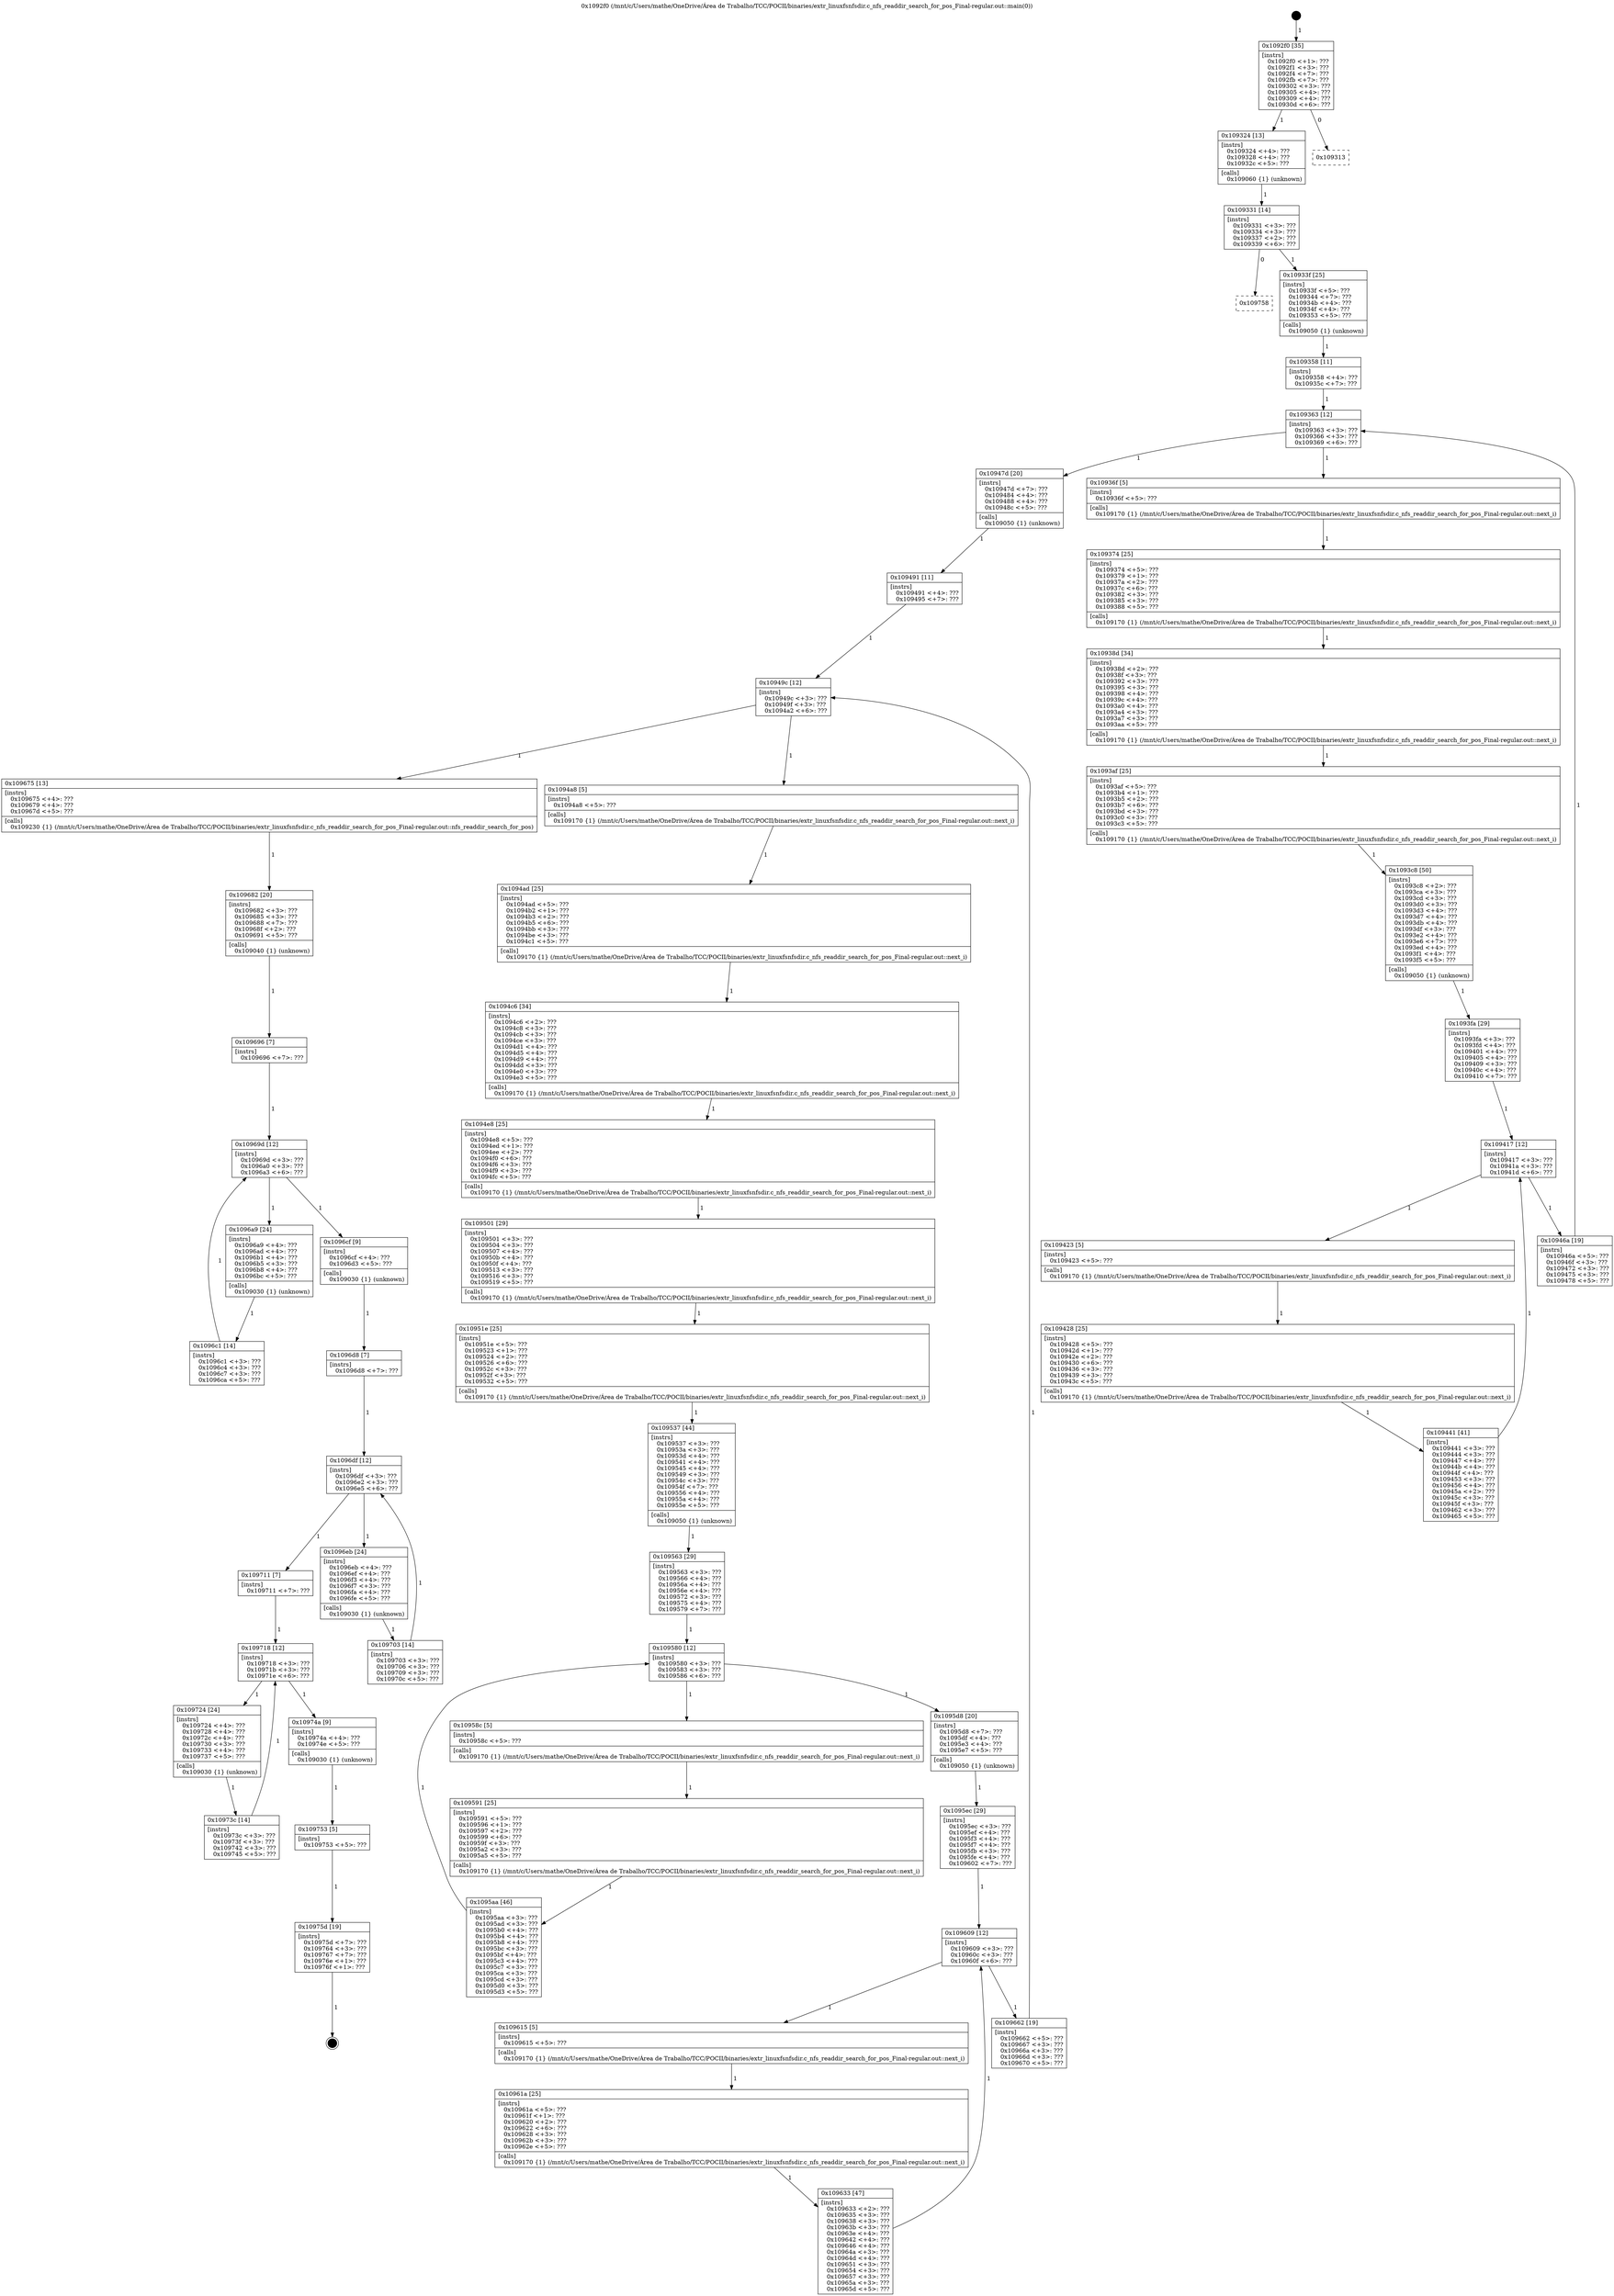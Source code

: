 digraph "0x1092f0" {
  label = "0x1092f0 (/mnt/c/Users/mathe/OneDrive/Área de Trabalho/TCC/POCII/binaries/extr_linuxfsnfsdir.c_nfs_readdir_search_for_pos_Final-regular.out::main(0))"
  labelloc = "t"
  node[shape=record]

  Entry [label="",width=0.3,height=0.3,shape=circle,fillcolor=black,style=filled]
  "0x1092f0" [label="{
     0x1092f0 [35]\l
     | [instrs]\l
     &nbsp;&nbsp;0x1092f0 \<+1\>: ???\l
     &nbsp;&nbsp;0x1092f1 \<+3\>: ???\l
     &nbsp;&nbsp;0x1092f4 \<+7\>: ???\l
     &nbsp;&nbsp;0x1092fb \<+7\>: ???\l
     &nbsp;&nbsp;0x109302 \<+3\>: ???\l
     &nbsp;&nbsp;0x109305 \<+4\>: ???\l
     &nbsp;&nbsp;0x109309 \<+4\>: ???\l
     &nbsp;&nbsp;0x10930d \<+6\>: ???\l
  }"]
  "0x109324" [label="{
     0x109324 [13]\l
     | [instrs]\l
     &nbsp;&nbsp;0x109324 \<+4\>: ???\l
     &nbsp;&nbsp;0x109328 \<+4\>: ???\l
     &nbsp;&nbsp;0x10932c \<+5\>: ???\l
     | [calls]\l
     &nbsp;&nbsp;0x109060 \{1\} (unknown)\l
  }"]
  "0x109313" [label="{
     0x109313\l
  }", style=dashed]
  "0x109331" [label="{
     0x109331 [14]\l
     | [instrs]\l
     &nbsp;&nbsp;0x109331 \<+3\>: ???\l
     &nbsp;&nbsp;0x109334 \<+3\>: ???\l
     &nbsp;&nbsp;0x109337 \<+2\>: ???\l
     &nbsp;&nbsp;0x109339 \<+6\>: ???\l
  }"]
  "0x109758" [label="{
     0x109758\l
  }", style=dashed]
  "0x10933f" [label="{
     0x10933f [25]\l
     | [instrs]\l
     &nbsp;&nbsp;0x10933f \<+5\>: ???\l
     &nbsp;&nbsp;0x109344 \<+7\>: ???\l
     &nbsp;&nbsp;0x10934b \<+4\>: ???\l
     &nbsp;&nbsp;0x10934f \<+4\>: ???\l
     &nbsp;&nbsp;0x109353 \<+5\>: ???\l
     | [calls]\l
     &nbsp;&nbsp;0x109050 \{1\} (unknown)\l
  }"]
  Exit [label="",width=0.3,height=0.3,shape=circle,fillcolor=black,style=filled,peripheries=2]
  "0x109363" [label="{
     0x109363 [12]\l
     | [instrs]\l
     &nbsp;&nbsp;0x109363 \<+3\>: ???\l
     &nbsp;&nbsp;0x109366 \<+3\>: ???\l
     &nbsp;&nbsp;0x109369 \<+6\>: ???\l
  }"]
  "0x10947d" [label="{
     0x10947d [20]\l
     | [instrs]\l
     &nbsp;&nbsp;0x10947d \<+7\>: ???\l
     &nbsp;&nbsp;0x109484 \<+4\>: ???\l
     &nbsp;&nbsp;0x109488 \<+4\>: ???\l
     &nbsp;&nbsp;0x10948c \<+5\>: ???\l
     | [calls]\l
     &nbsp;&nbsp;0x109050 \{1\} (unknown)\l
  }"]
  "0x10936f" [label="{
     0x10936f [5]\l
     | [instrs]\l
     &nbsp;&nbsp;0x10936f \<+5\>: ???\l
     | [calls]\l
     &nbsp;&nbsp;0x109170 \{1\} (/mnt/c/Users/mathe/OneDrive/Área de Trabalho/TCC/POCII/binaries/extr_linuxfsnfsdir.c_nfs_readdir_search_for_pos_Final-regular.out::next_i)\l
  }"]
  "0x109374" [label="{
     0x109374 [25]\l
     | [instrs]\l
     &nbsp;&nbsp;0x109374 \<+5\>: ???\l
     &nbsp;&nbsp;0x109379 \<+1\>: ???\l
     &nbsp;&nbsp;0x10937a \<+2\>: ???\l
     &nbsp;&nbsp;0x10937c \<+6\>: ???\l
     &nbsp;&nbsp;0x109382 \<+3\>: ???\l
     &nbsp;&nbsp;0x109385 \<+3\>: ???\l
     &nbsp;&nbsp;0x109388 \<+5\>: ???\l
     | [calls]\l
     &nbsp;&nbsp;0x109170 \{1\} (/mnt/c/Users/mathe/OneDrive/Área de Trabalho/TCC/POCII/binaries/extr_linuxfsnfsdir.c_nfs_readdir_search_for_pos_Final-regular.out::next_i)\l
  }"]
  "0x10938d" [label="{
     0x10938d [34]\l
     | [instrs]\l
     &nbsp;&nbsp;0x10938d \<+2\>: ???\l
     &nbsp;&nbsp;0x10938f \<+3\>: ???\l
     &nbsp;&nbsp;0x109392 \<+3\>: ???\l
     &nbsp;&nbsp;0x109395 \<+3\>: ???\l
     &nbsp;&nbsp;0x109398 \<+4\>: ???\l
     &nbsp;&nbsp;0x10939c \<+4\>: ???\l
     &nbsp;&nbsp;0x1093a0 \<+4\>: ???\l
     &nbsp;&nbsp;0x1093a4 \<+3\>: ???\l
     &nbsp;&nbsp;0x1093a7 \<+3\>: ???\l
     &nbsp;&nbsp;0x1093aa \<+5\>: ???\l
     | [calls]\l
     &nbsp;&nbsp;0x109170 \{1\} (/mnt/c/Users/mathe/OneDrive/Área de Trabalho/TCC/POCII/binaries/extr_linuxfsnfsdir.c_nfs_readdir_search_for_pos_Final-regular.out::next_i)\l
  }"]
  "0x1093af" [label="{
     0x1093af [25]\l
     | [instrs]\l
     &nbsp;&nbsp;0x1093af \<+5\>: ???\l
     &nbsp;&nbsp;0x1093b4 \<+1\>: ???\l
     &nbsp;&nbsp;0x1093b5 \<+2\>: ???\l
     &nbsp;&nbsp;0x1093b7 \<+6\>: ???\l
     &nbsp;&nbsp;0x1093bd \<+3\>: ???\l
     &nbsp;&nbsp;0x1093c0 \<+3\>: ???\l
     &nbsp;&nbsp;0x1093c3 \<+5\>: ???\l
     | [calls]\l
     &nbsp;&nbsp;0x109170 \{1\} (/mnt/c/Users/mathe/OneDrive/Área de Trabalho/TCC/POCII/binaries/extr_linuxfsnfsdir.c_nfs_readdir_search_for_pos_Final-regular.out::next_i)\l
  }"]
  "0x1093c8" [label="{
     0x1093c8 [50]\l
     | [instrs]\l
     &nbsp;&nbsp;0x1093c8 \<+2\>: ???\l
     &nbsp;&nbsp;0x1093ca \<+3\>: ???\l
     &nbsp;&nbsp;0x1093cd \<+3\>: ???\l
     &nbsp;&nbsp;0x1093d0 \<+3\>: ???\l
     &nbsp;&nbsp;0x1093d3 \<+4\>: ???\l
     &nbsp;&nbsp;0x1093d7 \<+4\>: ???\l
     &nbsp;&nbsp;0x1093db \<+4\>: ???\l
     &nbsp;&nbsp;0x1093df \<+3\>: ???\l
     &nbsp;&nbsp;0x1093e2 \<+4\>: ???\l
     &nbsp;&nbsp;0x1093e6 \<+7\>: ???\l
     &nbsp;&nbsp;0x1093ed \<+4\>: ???\l
     &nbsp;&nbsp;0x1093f1 \<+4\>: ???\l
     &nbsp;&nbsp;0x1093f5 \<+5\>: ???\l
     | [calls]\l
     &nbsp;&nbsp;0x109050 \{1\} (unknown)\l
  }"]
  "0x109417" [label="{
     0x109417 [12]\l
     | [instrs]\l
     &nbsp;&nbsp;0x109417 \<+3\>: ???\l
     &nbsp;&nbsp;0x10941a \<+3\>: ???\l
     &nbsp;&nbsp;0x10941d \<+6\>: ???\l
  }"]
  "0x10946a" [label="{
     0x10946a [19]\l
     | [instrs]\l
     &nbsp;&nbsp;0x10946a \<+5\>: ???\l
     &nbsp;&nbsp;0x10946f \<+3\>: ???\l
     &nbsp;&nbsp;0x109472 \<+3\>: ???\l
     &nbsp;&nbsp;0x109475 \<+3\>: ???\l
     &nbsp;&nbsp;0x109478 \<+5\>: ???\l
  }"]
  "0x109423" [label="{
     0x109423 [5]\l
     | [instrs]\l
     &nbsp;&nbsp;0x109423 \<+5\>: ???\l
     | [calls]\l
     &nbsp;&nbsp;0x109170 \{1\} (/mnt/c/Users/mathe/OneDrive/Área de Trabalho/TCC/POCII/binaries/extr_linuxfsnfsdir.c_nfs_readdir_search_for_pos_Final-regular.out::next_i)\l
  }"]
  "0x109428" [label="{
     0x109428 [25]\l
     | [instrs]\l
     &nbsp;&nbsp;0x109428 \<+5\>: ???\l
     &nbsp;&nbsp;0x10942d \<+1\>: ???\l
     &nbsp;&nbsp;0x10942e \<+2\>: ???\l
     &nbsp;&nbsp;0x109430 \<+6\>: ???\l
     &nbsp;&nbsp;0x109436 \<+3\>: ???\l
     &nbsp;&nbsp;0x109439 \<+3\>: ???\l
     &nbsp;&nbsp;0x10943c \<+5\>: ???\l
     | [calls]\l
     &nbsp;&nbsp;0x109170 \{1\} (/mnt/c/Users/mathe/OneDrive/Área de Trabalho/TCC/POCII/binaries/extr_linuxfsnfsdir.c_nfs_readdir_search_for_pos_Final-regular.out::next_i)\l
  }"]
  "0x109441" [label="{
     0x109441 [41]\l
     | [instrs]\l
     &nbsp;&nbsp;0x109441 \<+3\>: ???\l
     &nbsp;&nbsp;0x109444 \<+3\>: ???\l
     &nbsp;&nbsp;0x109447 \<+4\>: ???\l
     &nbsp;&nbsp;0x10944b \<+4\>: ???\l
     &nbsp;&nbsp;0x10944f \<+4\>: ???\l
     &nbsp;&nbsp;0x109453 \<+3\>: ???\l
     &nbsp;&nbsp;0x109456 \<+4\>: ???\l
     &nbsp;&nbsp;0x10945a \<+2\>: ???\l
     &nbsp;&nbsp;0x10945c \<+3\>: ???\l
     &nbsp;&nbsp;0x10945f \<+3\>: ???\l
     &nbsp;&nbsp;0x109462 \<+3\>: ???\l
     &nbsp;&nbsp;0x109465 \<+5\>: ???\l
  }"]
  "0x1093fa" [label="{
     0x1093fa [29]\l
     | [instrs]\l
     &nbsp;&nbsp;0x1093fa \<+3\>: ???\l
     &nbsp;&nbsp;0x1093fd \<+4\>: ???\l
     &nbsp;&nbsp;0x109401 \<+4\>: ???\l
     &nbsp;&nbsp;0x109405 \<+4\>: ???\l
     &nbsp;&nbsp;0x109409 \<+3\>: ???\l
     &nbsp;&nbsp;0x10940c \<+4\>: ???\l
     &nbsp;&nbsp;0x109410 \<+7\>: ???\l
  }"]
  "0x10975d" [label="{
     0x10975d [19]\l
     | [instrs]\l
     &nbsp;&nbsp;0x10975d \<+7\>: ???\l
     &nbsp;&nbsp;0x109764 \<+3\>: ???\l
     &nbsp;&nbsp;0x109767 \<+7\>: ???\l
     &nbsp;&nbsp;0x10976e \<+1\>: ???\l
     &nbsp;&nbsp;0x10976f \<+1\>: ???\l
  }"]
  "0x109358" [label="{
     0x109358 [11]\l
     | [instrs]\l
     &nbsp;&nbsp;0x109358 \<+4\>: ???\l
     &nbsp;&nbsp;0x10935c \<+7\>: ???\l
  }"]
  "0x10949c" [label="{
     0x10949c [12]\l
     | [instrs]\l
     &nbsp;&nbsp;0x10949c \<+3\>: ???\l
     &nbsp;&nbsp;0x10949f \<+3\>: ???\l
     &nbsp;&nbsp;0x1094a2 \<+6\>: ???\l
  }"]
  "0x109675" [label="{
     0x109675 [13]\l
     | [instrs]\l
     &nbsp;&nbsp;0x109675 \<+4\>: ???\l
     &nbsp;&nbsp;0x109679 \<+4\>: ???\l
     &nbsp;&nbsp;0x10967d \<+5\>: ???\l
     | [calls]\l
     &nbsp;&nbsp;0x109230 \{1\} (/mnt/c/Users/mathe/OneDrive/Área de Trabalho/TCC/POCII/binaries/extr_linuxfsnfsdir.c_nfs_readdir_search_for_pos_Final-regular.out::nfs_readdir_search_for_pos)\l
  }"]
  "0x1094a8" [label="{
     0x1094a8 [5]\l
     | [instrs]\l
     &nbsp;&nbsp;0x1094a8 \<+5\>: ???\l
     | [calls]\l
     &nbsp;&nbsp;0x109170 \{1\} (/mnt/c/Users/mathe/OneDrive/Área de Trabalho/TCC/POCII/binaries/extr_linuxfsnfsdir.c_nfs_readdir_search_for_pos_Final-regular.out::next_i)\l
  }"]
  "0x1094ad" [label="{
     0x1094ad [25]\l
     | [instrs]\l
     &nbsp;&nbsp;0x1094ad \<+5\>: ???\l
     &nbsp;&nbsp;0x1094b2 \<+1\>: ???\l
     &nbsp;&nbsp;0x1094b3 \<+2\>: ???\l
     &nbsp;&nbsp;0x1094b5 \<+6\>: ???\l
     &nbsp;&nbsp;0x1094bb \<+3\>: ???\l
     &nbsp;&nbsp;0x1094be \<+3\>: ???\l
     &nbsp;&nbsp;0x1094c1 \<+5\>: ???\l
     | [calls]\l
     &nbsp;&nbsp;0x109170 \{1\} (/mnt/c/Users/mathe/OneDrive/Área de Trabalho/TCC/POCII/binaries/extr_linuxfsnfsdir.c_nfs_readdir_search_for_pos_Final-regular.out::next_i)\l
  }"]
  "0x1094c6" [label="{
     0x1094c6 [34]\l
     | [instrs]\l
     &nbsp;&nbsp;0x1094c6 \<+2\>: ???\l
     &nbsp;&nbsp;0x1094c8 \<+3\>: ???\l
     &nbsp;&nbsp;0x1094cb \<+3\>: ???\l
     &nbsp;&nbsp;0x1094ce \<+3\>: ???\l
     &nbsp;&nbsp;0x1094d1 \<+4\>: ???\l
     &nbsp;&nbsp;0x1094d5 \<+4\>: ???\l
     &nbsp;&nbsp;0x1094d9 \<+4\>: ???\l
     &nbsp;&nbsp;0x1094dd \<+3\>: ???\l
     &nbsp;&nbsp;0x1094e0 \<+3\>: ???\l
     &nbsp;&nbsp;0x1094e3 \<+5\>: ???\l
     | [calls]\l
     &nbsp;&nbsp;0x109170 \{1\} (/mnt/c/Users/mathe/OneDrive/Área de Trabalho/TCC/POCII/binaries/extr_linuxfsnfsdir.c_nfs_readdir_search_for_pos_Final-regular.out::next_i)\l
  }"]
  "0x1094e8" [label="{
     0x1094e8 [25]\l
     | [instrs]\l
     &nbsp;&nbsp;0x1094e8 \<+5\>: ???\l
     &nbsp;&nbsp;0x1094ed \<+1\>: ???\l
     &nbsp;&nbsp;0x1094ee \<+2\>: ???\l
     &nbsp;&nbsp;0x1094f0 \<+6\>: ???\l
     &nbsp;&nbsp;0x1094f6 \<+3\>: ???\l
     &nbsp;&nbsp;0x1094f9 \<+3\>: ???\l
     &nbsp;&nbsp;0x1094fc \<+5\>: ???\l
     | [calls]\l
     &nbsp;&nbsp;0x109170 \{1\} (/mnt/c/Users/mathe/OneDrive/Área de Trabalho/TCC/POCII/binaries/extr_linuxfsnfsdir.c_nfs_readdir_search_for_pos_Final-regular.out::next_i)\l
  }"]
  "0x109501" [label="{
     0x109501 [29]\l
     | [instrs]\l
     &nbsp;&nbsp;0x109501 \<+3\>: ???\l
     &nbsp;&nbsp;0x109504 \<+3\>: ???\l
     &nbsp;&nbsp;0x109507 \<+4\>: ???\l
     &nbsp;&nbsp;0x10950b \<+4\>: ???\l
     &nbsp;&nbsp;0x10950f \<+4\>: ???\l
     &nbsp;&nbsp;0x109513 \<+3\>: ???\l
     &nbsp;&nbsp;0x109516 \<+3\>: ???\l
     &nbsp;&nbsp;0x109519 \<+5\>: ???\l
     | [calls]\l
     &nbsp;&nbsp;0x109170 \{1\} (/mnt/c/Users/mathe/OneDrive/Área de Trabalho/TCC/POCII/binaries/extr_linuxfsnfsdir.c_nfs_readdir_search_for_pos_Final-regular.out::next_i)\l
  }"]
  "0x10951e" [label="{
     0x10951e [25]\l
     | [instrs]\l
     &nbsp;&nbsp;0x10951e \<+5\>: ???\l
     &nbsp;&nbsp;0x109523 \<+1\>: ???\l
     &nbsp;&nbsp;0x109524 \<+2\>: ???\l
     &nbsp;&nbsp;0x109526 \<+6\>: ???\l
     &nbsp;&nbsp;0x10952c \<+3\>: ???\l
     &nbsp;&nbsp;0x10952f \<+3\>: ???\l
     &nbsp;&nbsp;0x109532 \<+5\>: ???\l
     | [calls]\l
     &nbsp;&nbsp;0x109170 \{1\} (/mnt/c/Users/mathe/OneDrive/Área de Trabalho/TCC/POCII/binaries/extr_linuxfsnfsdir.c_nfs_readdir_search_for_pos_Final-regular.out::next_i)\l
  }"]
  "0x109537" [label="{
     0x109537 [44]\l
     | [instrs]\l
     &nbsp;&nbsp;0x109537 \<+3\>: ???\l
     &nbsp;&nbsp;0x10953a \<+3\>: ???\l
     &nbsp;&nbsp;0x10953d \<+4\>: ???\l
     &nbsp;&nbsp;0x109541 \<+4\>: ???\l
     &nbsp;&nbsp;0x109545 \<+4\>: ???\l
     &nbsp;&nbsp;0x109549 \<+3\>: ???\l
     &nbsp;&nbsp;0x10954c \<+3\>: ???\l
     &nbsp;&nbsp;0x10954f \<+7\>: ???\l
     &nbsp;&nbsp;0x109556 \<+4\>: ???\l
     &nbsp;&nbsp;0x10955a \<+4\>: ???\l
     &nbsp;&nbsp;0x10955e \<+5\>: ???\l
     | [calls]\l
     &nbsp;&nbsp;0x109050 \{1\} (unknown)\l
  }"]
  "0x109580" [label="{
     0x109580 [12]\l
     | [instrs]\l
     &nbsp;&nbsp;0x109580 \<+3\>: ???\l
     &nbsp;&nbsp;0x109583 \<+3\>: ???\l
     &nbsp;&nbsp;0x109586 \<+6\>: ???\l
  }"]
  "0x1095d8" [label="{
     0x1095d8 [20]\l
     | [instrs]\l
     &nbsp;&nbsp;0x1095d8 \<+7\>: ???\l
     &nbsp;&nbsp;0x1095df \<+4\>: ???\l
     &nbsp;&nbsp;0x1095e3 \<+4\>: ???\l
     &nbsp;&nbsp;0x1095e7 \<+5\>: ???\l
     | [calls]\l
     &nbsp;&nbsp;0x109050 \{1\} (unknown)\l
  }"]
  "0x10958c" [label="{
     0x10958c [5]\l
     | [instrs]\l
     &nbsp;&nbsp;0x10958c \<+5\>: ???\l
     | [calls]\l
     &nbsp;&nbsp;0x109170 \{1\} (/mnt/c/Users/mathe/OneDrive/Área de Trabalho/TCC/POCII/binaries/extr_linuxfsnfsdir.c_nfs_readdir_search_for_pos_Final-regular.out::next_i)\l
  }"]
  "0x109591" [label="{
     0x109591 [25]\l
     | [instrs]\l
     &nbsp;&nbsp;0x109591 \<+5\>: ???\l
     &nbsp;&nbsp;0x109596 \<+1\>: ???\l
     &nbsp;&nbsp;0x109597 \<+2\>: ???\l
     &nbsp;&nbsp;0x109599 \<+6\>: ???\l
     &nbsp;&nbsp;0x10959f \<+3\>: ???\l
     &nbsp;&nbsp;0x1095a2 \<+3\>: ???\l
     &nbsp;&nbsp;0x1095a5 \<+5\>: ???\l
     | [calls]\l
     &nbsp;&nbsp;0x109170 \{1\} (/mnt/c/Users/mathe/OneDrive/Área de Trabalho/TCC/POCII/binaries/extr_linuxfsnfsdir.c_nfs_readdir_search_for_pos_Final-regular.out::next_i)\l
  }"]
  "0x1095aa" [label="{
     0x1095aa [46]\l
     | [instrs]\l
     &nbsp;&nbsp;0x1095aa \<+3\>: ???\l
     &nbsp;&nbsp;0x1095ad \<+3\>: ???\l
     &nbsp;&nbsp;0x1095b0 \<+4\>: ???\l
     &nbsp;&nbsp;0x1095b4 \<+4\>: ???\l
     &nbsp;&nbsp;0x1095b8 \<+4\>: ???\l
     &nbsp;&nbsp;0x1095bc \<+3\>: ???\l
     &nbsp;&nbsp;0x1095bf \<+4\>: ???\l
     &nbsp;&nbsp;0x1095c3 \<+4\>: ???\l
     &nbsp;&nbsp;0x1095c7 \<+3\>: ???\l
     &nbsp;&nbsp;0x1095ca \<+3\>: ???\l
     &nbsp;&nbsp;0x1095cd \<+3\>: ???\l
     &nbsp;&nbsp;0x1095d0 \<+3\>: ???\l
     &nbsp;&nbsp;0x1095d3 \<+5\>: ???\l
  }"]
  "0x109563" [label="{
     0x109563 [29]\l
     | [instrs]\l
     &nbsp;&nbsp;0x109563 \<+3\>: ???\l
     &nbsp;&nbsp;0x109566 \<+4\>: ???\l
     &nbsp;&nbsp;0x10956a \<+4\>: ???\l
     &nbsp;&nbsp;0x10956e \<+4\>: ???\l
     &nbsp;&nbsp;0x109572 \<+3\>: ???\l
     &nbsp;&nbsp;0x109575 \<+4\>: ???\l
     &nbsp;&nbsp;0x109579 \<+7\>: ???\l
  }"]
  "0x109609" [label="{
     0x109609 [12]\l
     | [instrs]\l
     &nbsp;&nbsp;0x109609 \<+3\>: ???\l
     &nbsp;&nbsp;0x10960c \<+3\>: ???\l
     &nbsp;&nbsp;0x10960f \<+6\>: ???\l
  }"]
  "0x109662" [label="{
     0x109662 [19]\l
     | [instrs]\l
     &nbsp;&nbsp;0x109662 \<+5\>: ???\l
     &nbsp;&nbsp;0x109667 \<+3\>: ???\l
     &nbsp;&nbsp;0x10966a \<+3\>: ???\l
     &nbsp;&nbsp;0x10966d \<+3\>: ???\l
     &nbsp;&nbsp;0x109670 \<+5\>: ???\l
  }"]
  "0x109615" [label="{
     0x109615 [5]\l
     | [instrs]\l
     &nbsp;&nbsp;0x109615 \<+5\>: ???\l
     | [calls]\l
     &nbsp;&nbsp;0x109170 \{1\} (/mnt/c/Users/mathe/OneDrive/Área de Trabalho/TCC/POCII/binaries/extr_linuxfsnfsdir.c_nfs_readdir_search_for_pos_Final-regular.out::next_i)\l
  }"]
  "0x10961a" [label="{
     0x10961a [25]\l
     | [instrs]\l
     &nbsp;&nbsp;0x10961a \<+5\>: ???\l
     &nbsp;&nbsp;0x10961f \<+1\>: ???\l
     &nbsp;&nbsp;0x109620 \<+2\>: ???\l
     &nbsp;&nbsp;0x109622 \<+6\>: ???\l
     &nbsp;&nbsp;0x109628 \<+3\>: ???\l
     &nbsp;&nbsp;0x10962b \<+3\>: ???\l
     &nbsp;&nbsp;0x10962e \<+5\>: ???\l
     | [calls]\l
     &nbsp;&nbsp;0x109170 \{1\} (/mnt/c/Users/mathe/OneDrive/Área de Trabalho/TCC/POCII/binaries/extr_linuxfsnfsdir.c_nfs_readdir_search_for_pos_Final-regular.out::next_i)\l
  }"]
  "0x109633" [label="{
     0x109633 [47]\l
     | [instrs]\l
     &nbsp;&nbsp;0x109633 \<+2\>: ???\l
     &nbsp;&nbsp;0x109635 \<+3\>: ???\l
     &nbsp;&nbsp;0x109638 \<+3\>: ???\l
     &nbsp;&nbsp;0x10963b \<+3\>: ???\l
     &nbsp;&nbsp;0x10963e \<+4\>: ???\l
     &nbsp;&nbsp;0x109642 \<+4\>: ???\l
     &nbsp;&nbsp;0x109646 \<+4\>: ???\l
     &nbsp;&nbsp;0x10964a \<+3\>: ???\l
     &nbsp;&nbsp;0x10964d \<+4\>: ???\l
     &nbsp;&nbsp;0x109651 \<+3\>: ???\l
     &nbsp;&nbsp;0x109654 \<+3\>: ???\l
     &nbsp;&nbsp;0x109657 \<+3\>: ???\l
     &nbsp;&nbsp;0x10965a \<+3\>: ???\l
     &nbsp;&nbsp;0x10965d \<+5\>: ???\l
  }"]
  "0x1095ec" [label="{
     0x1095ec [29]\l
     | [instrs]\l
     &nbsp;&nbsp;0x1095ec \<+3\>: ???\l
     &nbsp;&nbsp;0x1095ef \<+4\>: ???\l
     &nbsp;&nbsp;0x1095f3 \<+4\>: ???\l
     &nbsp;&nbsp;0x1095f7 \<+4\>: ???\l
     &nbsp;&nbsp;0x1095fb \<+3\>: ???\l
     &nbsp;&nbsp;0x1095fe \<+4\>: ???\l
     &nbsp;&nbsp;0x109602 \<+7\>: ???\l
  }"]
  "0x109753" [label="{
     0x109753 [5]\l
     | [instrs]\l
     &nbsp;&nbsp;0x109753 \<+5\>: ???\l
  }"]
  "0x109491" [label="{
     0x109491 [11]\l
     | [instrs]\l
     &nbsp;&nbsp;0x109491 \<+4\>: ???\l
     &nbsp;&nbsp;0x109495 \<+7\>: ???\l
  }"]
  "0x109682" [label="{
     0x109682 [20]\l
     | [instrs]\l
     &nbsp;&nbsp;0x109682 \<+3\>: ???\l
     &nbsp;&nbsp;0x109685 \<+3\>: ???\l
     &nbsp;&nbsp;0x109688 \<+7\>: ???\l
     &nbsp;&nbsp;0x10968f \<+2\>: ???\l
     &nbsp;&nbsp;0x109691 \<+5\>: ???\l
     | [calls]\l
     &nbsp;&nbsp;0x109040 \{1\} (unknown)\l
  }"]
  "0x10969d" [label="{
     0x10969d [12]\l
     | [instrs]\l
     &nbsp;&nbsp;0x10969d \<+3\>: ???\l
     &nbsp;&nbsp;0x1096a0 \<+3\>: ???\l
     &nbsp;&nbsp;0x1096a3 \<+6\>: ???\l
  }"]
  "0x1096cf" [label="{
     0x1096cf [9]\l
     | [instrs]\l
     &nbsp;&nbsp;0x1096cf \<+4\>: ???\l
     &nbsp;&nbsp;0x1096d3 \<+5\>: ???\l
     | [calls]\l
     &nbsp;&nbsp;0x109030 \{1\} (unknown)\l
  }"]
  "0x1096a9" [label="{
     0x1096a9 [24]\l
     | [instrs]\l
     &nbsp;&nbsp;0x1096a9 \<+4\>: ???\l
     &nbsp;&nbsp;0x1096ad \<+4\>: ???\l
     &nbsp;&nbsp;0x1096b1 \<+4\>: ???\l
     &nbsp;&nbsp;0x1096b5 \<+3\>: ???\l
     &nbsp;&nbsp;0x1096b8 \<+4\>: ???\l
     &nbsp;&nbsp;0x1096bc \<+5\>: ???\l
     | [calls]\l
     &nbsp;&nbsp;0x109030 \{1\} (unknown)\l
  }"]
  "0x1096c1" [label="{
     0x1096c1 [14]\l
     | [instrs]\l
     &nbsp;&nbsp;0x1096c1 \<+3\>: ???\l
     &nbsp;&nbsp;0x1096c4 \<+3\>: ???\l
     &nbsp;&nbsp;0x1096c7 \<+3\>: ???\l
     &nbsp;&nbsp;0x1096ca \<+5\>: ???\l
  }"]
  "0x109696" [label="{
     0x109696 [7]\l
     | [instrs]\l
     &nbsp;&nbsp;0x109696 \<+7\>: ???\l
  }"]
  "0x1096df" [label="{
     0x1096df [12]\l
     | [instrs]\l
     &nbsp;&nbsp;0x1096df \<+3\>: ???\l
     &nbsp;&nbsp;0x1096e2 \<+3\>: ???\l
     &nbsp;&nbsp;0x1096e5 \<+6\>: ???\l
  }"]
  "0x109718" [label="{
     0x109718 [12]\l
     | [instrs]\l
     &nbsp;&nbsp;0x109718 \<+3\>: ???\l
     &nbsp;&nbsp;0x10971b \<+3\>: ???\l
     &nbsp;&nbsp;0x10971e \<+6\>: ???\l
  }"]
  "0x1096eb" [label="{
     0x1096eb [24]\l
     | [instrs]\l
     &nbsp;&nbsp;0x1096eb \<+4\>: ???\l
     &nbsp;&nbsp;0x1096ef \<+4\>: ???\l
     &nbsp;&nbsp;0x1096f3 \<+4\>: ???\l
     &nbsp;&nbsp;0x1096f7 \<+3\>: ???\l
     &nbsp;&nbsp;0x1096fa \<+4\>: ???\l
     &nbsp;&nbsp;0x1096fe \<+5\>: ???\l
     | [calls]\l
     &nbsp;&nbsp;0x109030 \{1\} (unknown)\l
  }"]
  "0x109703" [label="{
     0x109703 [14]\l
     | [instrs]\l
     &nbsp;&nbsp;0x109703 \<+3\>: ???\l
     &nbsp;&nbsp;0x109706 \<+3\>: ???\l
     &nbsp;&nbsp;0x109709 \<+3\>: ???\l
     &nbsp;&nbsp;0x10970c \<+5\>: ???\l
  }"]
  "0x1096d8" [label="{
     0x1096d8 [7]\l
     | [instrs]\l
     &nbsp;&nbsp;0x1096d8 \<+7\>: ???\l
  }"]
  "0x10974a" [label="{
     0x10974a [9]\l
     | [instrs]\l
     &nbsp;&nbsp;0x10974a \<+4\>: ???\l
     &nbsp;&nbsp;0x10974e \<+5\>: ???\l
     | [calls]\l
     &nbsp;&nbsp;0x109030 \{1\} (unknown)\l
  }"]
  "0x109724" [label="{
     0x109724 [24]\l
     | [instrs]\l
     &nbsp;&nbsp;0x109724 \<+4\>: ???\l
     &nbsp;&nbsp;0x109728 \<+4\>: ???\l
     &nbsp;&nbsp;0x10972c \<+4\>: ???\l
     &nbsp;&nbsp;0x109730 \<+3\>: ???\l
     &nbsp;&nbsp;0x109733 \<+4\>: ???\l
     &nbsp;&nbsp;0x109737 \<+5\>: ???\l
     | [calls]\l
     &nbsp;&nbsp;0x109030 \{1\} (unknown)\l
  }"]
  "0x10973c" [label="{
     0x10973c [14]\l
     | [instrs]\l
     &nbsp;&nbsp;0x10973c \<+3\>: ???\l
     &nbsp;&nbsp;0x10973f \<+3\>: ???\l
     &nbsp;&nbsp;0x109742 \<+3\>: ???\l
     &nbsp;&nbsp;0x109745 \<+5\>: ???\l
  }"]
  "0x109711" [label="{
     0x109711 [7]\l
     | [instrs]\l
     &nbsp;&nbsp;0x109711 \<+7\>: ???\l
  }"]
  Entry -> "0x1092f0" [label=" 1"]
  "0x1092f0" -> "0x109324" [label=" 1"]
  "0x1092f0" -> "0x109313" [label=" 0"]
  "0x109324" -> "0x109331" [label=" 1"]
  "0x109331" -> "0x109758" [label=" 0"]
  "0x109331" -> "0x10933f" [label=" 1"]
  "0x10975d" -> Exit [label=" 1"]
  "0x10933f" -> "0x109358" [label=" 1"]
  "0x109363" -> "0x10947d" [label=" 1"]
  "0x109363" -> "0x10936f" [label=" 1"]
  "0x10936f" -> "0x109374" [label=" 1"]
  "0x109374" -> "0x10938d" [label=" 1"]
  "0x10938d" -> "0x1093af" [label=" 1"]
  "0x1093af" -> "0x1093c8" [label=" 1"]
  "0x1093c8" -> "0x1093fa" [label=" 1"]
  "0x109417" -> "0x10946a" [label=" 1"]
  "0x109417" -> "0x109423" [label=" 1"]
  "0x109423" -> "0x109428" [label=" 1"]
  "0x109428" -> "0x109441" [label=" 1"]
  "0x1093fa" -> "0x109417" [label=" 1"]
  "0x109441" -> "0x109417" [label=" 1"]
  "0x109753" -> "0x10975d" [label=" 1"]
  "0x109358" -> "0x109363" [label=" 1"]
  "0x10946a" -> "0x109363" [label=" 1"]
  "0x10947d" -> "0x109491" [label=" 1"]
  "0x10949c" -> "0x109675" [label=" 1"]
  "0x10949c" -> "0x1094a8" [label=" 1"]
  "0x1094a8" -> "0x1094ad" [label=" 1"]
  "0x1094ad" -> "0x1094c6" [label=" 1"]
  "0x1094c6" -> "0x1094e8" [label=" 1"]
  "0x1094e8" -> "0x109501" [label=" 1"]
  "0x109501" -> "0x10951e" [label=" 1"]
  "0x10951e" -> "0x109537" [label=" 1"]
  "0x109537" -> "0x109563" [label=" 1"]
  "0x109580" -> "0x1095d8" [label=" 1"]
  "0x109580" -> "0x10958c" [label=" 1"]
  "0x10958c" -> "0x109591" [label=" 1"]
  "0x109591" -> "0x1095aa" [label=" 1"]
  "0x109563" -> "0x109580" [label=" 1"]
  "0x1095aa" -> "0x109580" [label=" 1"]
  "0x1095d8" -> "0x1095ec" [label=" 1"]
  "0x109609" -> "0x109662" [label=" 1"]
  "0x109609" -> "0x109615" [label=" 1"]
  "0x109615" -> "0x10961a" [label=" 1"]
  "0x10961a" -> "0x109633" [label=" 1"]
  "0x1095ec" -> "0x109609" [label=" 1"]
  "0x109633" -> "0x109609" [label=" 1"]
  "0x10974a" -> "0x109753" [label=" 1"]
  "0x109491" -> "0x10949c" [label=" 1"]
  "0x109662" -> "0x10949c" [label=" 1"]
  "0x109675" -> "0x109682" [label=" 1"]
  "0x109682" -> "0x109696" [label=" 1"]
  "0x10969d" -> "0x1096cf" [label=" 1"]
  "0x10969d" -> "0x1096a9" [label=" 1"]
  "0x1096a9" -> "0x1096c1" [label=" 1"]
  "0x109696" -> "0x10969d" [label=" 1"]
  "0x1096c1" -> "0x10969d" [label=" 1"]
  "0x1096cf" -> "0x1096d8" [label=" 1"]
  "0x1096df" -> "0x109711" [label=" 1"]
  "0x1096df" -> "0x1096eb" [label=" 1"]
  "0x1096eb" -> "0x109703" [label=" 1"]
  "0x1096d8" -> "0x1096df" [label=" 1"]
  "0x109703" -> "0x1096df" [label=" 1"]
  "0x109718" -> "0x10974a" [label=" 1"]
  "0x109718" -> "0x109724" [label=" 1"]
  "0x109724" -> "0x10973c" [label=" 1"]
  "0x109711" -> "0x109718" [label=" 1"]
  "0x10973c" -> "0x109718" [label=" 1"]
}
